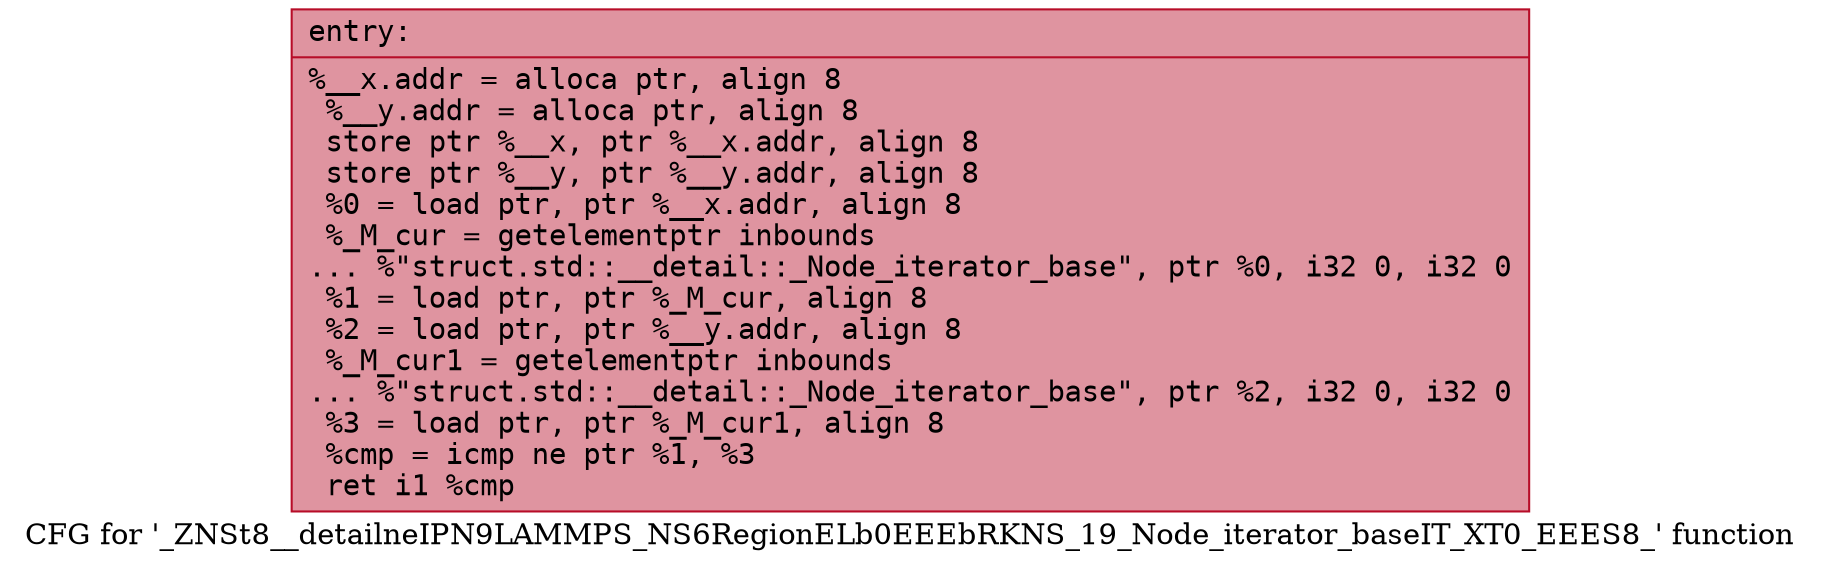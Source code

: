 digraph "CFG for '_ZNSt8__detailneIPN9LAMMPS_NS6RegionELb0EEEbRKNS_19_Node_iterator_baseIT_XT0_EEES8_' function" {
	label="CFG for '_ZNSt8__detailneIPN9LAMMPS_NS6RegionELb0EEEbRKNS_19_Node_iterator_baseIT_XT0_EEES8_' function";

	Node0x561837b92d10 [shape=record,color="#b70d28ff", style=filled, fillcolor="#b70d2870" fontname="Courier",label="{entry:\l|  %__x.addr = alloca ptr, align 8\l  %__y.addr = alloca ptr, align 8\l  store ptr %__x, ptr %__x.addr, align 8\l  store ptr %__y, ptr %__y.addr, align 8\l  %0 = load ptr, ptr %__x.addr, align 8\l  %_M_cur = getelementptr inbounds\l... %\"struct.std::__detail::_Node_iterator_base\", ptr %0, i32 0, i32 0\l  %1 = load ptr, ptr %_M_cur, align 8\l  %2 = load ptr, ptr %__y.addr, align 8\l  %_M_cur1 = getelementptr inbounds\l... %\"struct.std::__detail::_Node_iterator_base\", ptr %2, i32 0, i32 0\l  %3 = load ptr, ptr %_M_cur1, align 8\l  %cmp = icmp ne ptr %1, %3\l  ret i1 %cmp\l}"];
}
